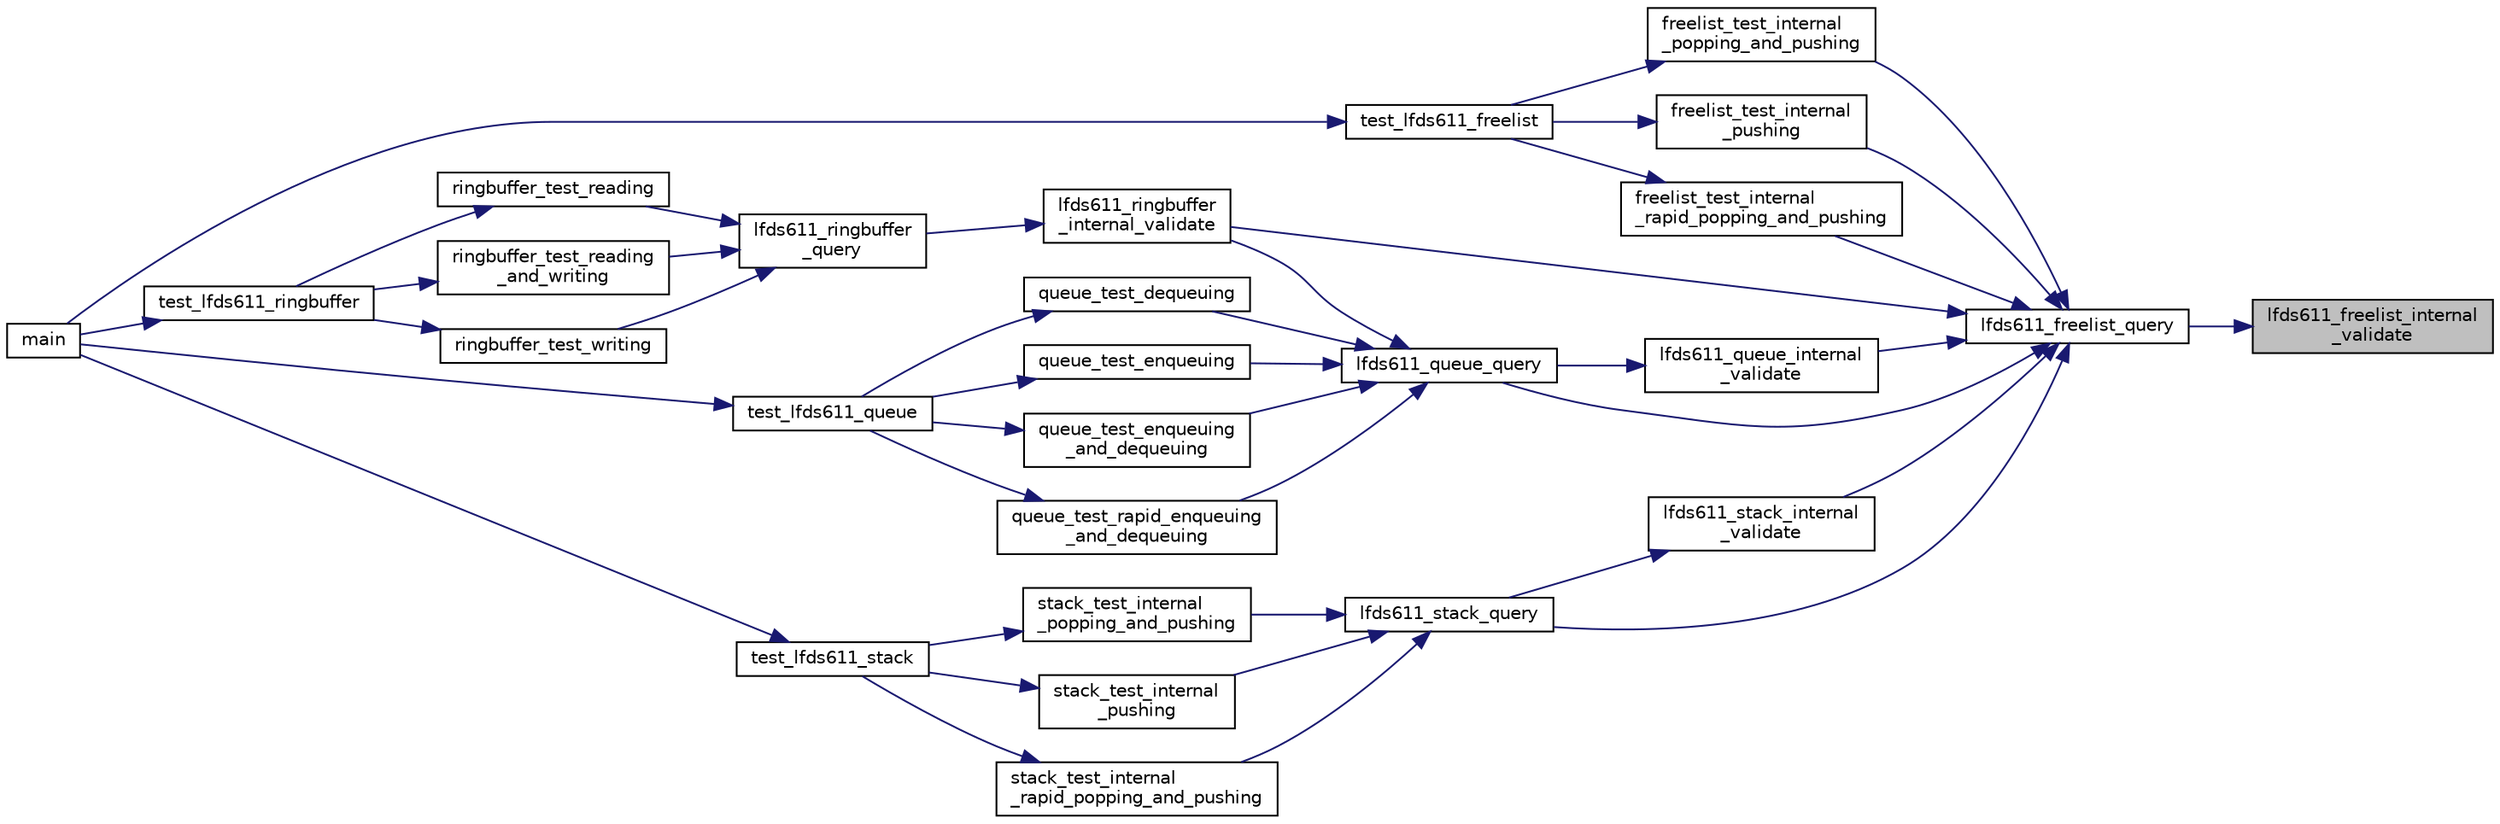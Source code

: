digraph "lfds611_freelist_internal_validate"
{
 // LATEX_PDF_SIZE
  edge [fontname="Helvetica",fontsize="10",labelfontname="Helvetica",labelfontsize="10"];
  node [fontname="Helvetica",fontsize="10",shape=record];
  rankdir="RL";
  Node1 [label="lfds611_freelist_internal\l_validate",height=0.2,width=0.4,color="black", fillcolor="grey75", style="filled", fontcolor="black",tooltip=" "];
  Node1 -> Node2 [dir="back",color="midnightblue",fontsize="10",style="solid",fontname="Helvetica"];
  Node2 [label="lfds611_freelist_query",height=0.2,width=0.4,color="black", fillcolor="white", style="filled",URL="$lfds611__freelist__query_8c.html#ae97f5127029cc5e693e0ca45c1eccefe",tooltip=" "];
  Node2 -> Node3 [dir="back",color="midnightblue",fontsize="10",style="solid",fontname="Helvetica"];
  Node3 [label="freelist_test_internal\l_popping_and_pushing",height=0.2,width=0.4,color="black", fillcolor="white", style="filled",URL="$test__freelist_8c.html#a66449339f8975b98fbe31cc287fa7af1",tooltip=" "];
  Node3 -> Node4 [dir="back",color="midnightblue",fontsize="10",style="solid",fontname="Helvetica"];
  Node4 [label="test_lfds611_freelist",height=0.2,width=0.4,color="black", fillcolor="white", style="filled",URL="$test__freelist_8c.html#a9990f1994c05ae97b213ee0b059d8fc5",tooltip=" "];
  Node4 -> Node5 [dir="back",color="midnightblue",fontsize="10",style="solid",fontname="Helvetica"];
  Node5 [label="main",height=0.2,width=0.4,color="black", fillcolor="white", style="filled",URL="$UTIL_2LFDS_2liblfds6_81_81_2test_2src_2main_8c.html#a3c04138a5bfe5d72780bb7e82a18e627",tooltip=" "];
  Node2 -> Node6 [dir="back",color="midnightblue",fontsize="10",style="solid",fontname="Helvetica"];
  Node6 [label="freelist_test_internal\l_pushing",height=0.2,width=0.4,color="black", fillcolor="white", style="filled",URL="$test__freelist_8c.html#aac1850bdb558429621af572d32bfd592",tooltip=" "];
  Node6 -> Node4 [dir="back",color="midnightblue",fontsize="10",style="solid",fontname="Helvetica"];
  Node2 -> Node7 [dir="back",color="midnightblue",fontsize="10",style="solid",fontname="Helvetica"];
  Node7 [label="freelist_test_internal\l_rapid_popping_and_pushing",height=0.2,width=0.4,color="black", fillcolor="white", style="filled",URL="$test__freelist_8c.html#ac7dac436435acb477b606731ee7084a3",tooltip=" "];
  Node7 -> Node4 [dir="back",color="midnightblue",fontsize="10",style="solid",fontname="Helvetica"];
  Node2 -> Node8 [dir="back",color="midnightblue",fontsize="10",style="solid",fontname="Helvetica"];
  Node8 [label="lfds611_queue_internal\l_validate",height=0.2,width=0.4,color="black", fillcolor="white", style="filled",URL="$lfds611__queue__query_8c.html#a17d53a98ac30de71e087d5c95548209d",tooltip=" "];
  Node8 -> Node9 [dir="back",color="midnightblue",fontsize="10",style="solid",fontname="Helvetica"];
  Node9 [label="lfds611_queue_query",height=0.2,width=0.4,color="black", fillcolor="white", style="filled",URL="$lfds611__queue__query_8c.html#a5d57a28ad0b80bda803ca0b5b06a4e14",tooltip=" "];
  Node9 -> Node10 [dir="back",color="midnightblue",fontsize="10",style="solid",fontname="Helvetica"];
  Node10 [label="lfds611_ringbuffer\l_internal_validate",height=0.2,width=0.4,color="black", fillcolor="white", style="filled",URL="$lfds611__ringbuffer__query_8c.html#ac415eeacb989c475073e3a0010914de0",tooltip=" "];
  Node10 -> Node11 [dir="back",color="midnightblue",fontsize="10",style="solid",fontname="Helvetica"];
  Node11 [label="lfds611_ringbuffer\l_query",height=0.2,width=0.4,color="black", fillcolor="white", style="filled",URL="$lfds611__ringbuffer__query_8c.html#a8f6294e4f98075ba1b185b58ff4ed393",tooltip=" "];
  Node11 -> Node12 [dir="back",color="midnightblue",fontsize="10",style="solid",fontname="Helvetica"];
  Node12 [label="ringbuffer_test_reading",height=0.2,width=0.4,color="black", fillcolor="white", style="filled",URL="$test__ringbuffer_8c.html#acea7fcc1cef012c3a1786ffeb579773d",tooltip=" "];
  Node12 -> Node13 [dir="back",color="midnightblue",fontsize="10",style="solid",fontname="Helvetica"];
  Node13 [label="test_lfds611_ringbuffer",height=0.2,width=0.4,color="black", fillcolor="white", style="filled",URL="$test__ringbuffer_8c.html#a52cca45019fa8713ede0315242dc2639",tooltip=" "];
  Node13 -> Node5 [dir="back",color="midnightblue",fontsize="10",style="solid",fontname="Helvetica"];
  Node11 -> Node14 [dir="back",color="midnightblue",fontsize="10",style="solid",fontname="Helvetica"];
  Node14 [label="ringbuffer_test_reading\l_and_writing",height=0.2,width=0.4,color="black", fillcolor="white", style="filled",URL="$test__ringbuffer_8c.html#ad77615a02be8970a969721763aab3a22",tooltip=" "];
  Node14 -> Node13 [dir="back",color="midnightblue",fontsize="10",style="solid",fontname="Helvetica"];
  Node11 -> Node15 [dir="back",color="midnightblue",fontsize="10",style="solid",fontname="Helvetica"];
  Node15 [label="ringbuffer_test_writing",height=0.2,width=0.4,color="black", fillcolor="white", style="filled",URL="$test__ringbuffer_8c.html#ab6f3a403c6f25abb82a1667bbf40c2e7",tooltip=" "];
  Node15 -> Node13 [dir="back",color="midnightblue",fontsize="10",style="solid",fontname="Helvetica"];
  Node9 -> Node16 [dir="back",color="midnightblue",fontsize="10",style="solid",fontname="Helvetica"];
  Node16 [label="queue_test_dequeuing",height=0.2,width=0.4,color="black", fillcolor="white", style="filled",URL="$test__queue_8c.html#a1290bd1770139c22378c55dc5d9b8033",tooltip=" "];
  Node16 -> Node17 [dir="back",color="midnightblue",fontsize="10",style="solid",fontname="Helvetica"];
  Node17 [label="test_lfds611_queue",height=0.2,width=0.4,color="black", fillcolor="white", style="filled",URL="$test__queue_8c.html#a0017b2d6ba27b4152a4ab66a2e454612",tooltip=" "];
  Node17 -> Node5 [dir="back",color="midnightblue",fontsize="10",style="solid",fontname="Helvetica"];
  Node9 -> Node18 [dir="back",color="midnightblue",fontsize="10",style="solid",fontname="Helvetica"];
  Node18 [label="queue_test_enqueuing",height=0.2,width=0.4,color="black", fillcolor="white", style="filled",URL="$test__queue_8c.html#a13000a3c1ddf073a6c117ad3e613a871",tooltip=" "];
  Node18 -> Node17 [dir="back",color="midnightblue",fontsize="10",style="solid",fontname="Helvetica"];
  Node9 -> Node19 [dir="back",color="midnightblue",fontsize="10",style="solid",fontname="Helvetica"];
  Node19 [label="queue_test_enqueuing\l_and_dequeuing",height=0.2,width=0.4,color="black", fillcolor="white", style="filled",URL="$test__queue_8c.html#a5df673936334ce51cf6f50cc6a27c1a4",tooltip=" "];
  Node19 -> Node17 [dir="back",color="midnightblue",fontsize="10",style="solid",fontname="Helvetica"];
  Node9 -> Node20 [dir="back",color="midnightblue",fontsize="10",style="solid",fontname="Helvetica"];
  Node20 [label="queue_test_rapid_enqueuing\l_and_dequeuing",height=0.2,width=0.4,color="black", fillcolor="white", style="filled",URL="$test__queue_8c.html#a82d3e80b33319e984824639febe139d8",tooltip=" "];
  Node20 -> Node17 [dir="back",color="midnightblue",fontsize="10",style="solid",fontname="Helvetica"];
  Node2 -> Node9 [dir="back",color="midnightblue",fontsize="10",style="solid",fontname="Helvetica"];
  Node2 -> Node10 [dir="back",color="midnightblue",fontsize="10",style="solid",fontname="Helvetica"];
  Node2 -> Node21 [dir="back",color="midnightblue",fontsize="10",style="solid",fontname="Helvetica"];
  Node21 [label="lfds611_stack_internal\l_validate",height=0.2,width=0.4,color="black", fillcolor="white", style="filled",URL="$lfds611__stack__query_8c.html#ab233863ce80d144b793105bdd5ca36bb",tooltip=" "];
  Node21 -> Node22 [dir="back",color="midnightblue",fontsize="10",style="solid",fontname="Helvetica"];
  Node22 [label="lfds611_stack_query",height=0.2,width=0.4,color="black", fillcolor="white", style="filled",URL="$lfds611__stack__query_8c.html#a3b589663d220caf9cd2b1ba639f55c70",tooltip=" "];
  Node22 -> Node23 [dir="back",color="midnightblue",fontsize="10",style="solid",fontname="Helvetica"];
  Node23 [label="stack_test_internal\l_popping_and_pushing",height=0.2,width=0.4,color="black", fillcolor="white", style="filled",URL="$test__stack_8c.html#a07ce640033aa9942936c5f8487caa16d",tooltip=" "];
  Node23 -> Node24 [dir="back",color="midnightblue",fontsize="10",style="solid",fontname="Helvetica"];
  Node24 [label="test_lfds611_stack",height=0.2,width=0.4,color="black", fillcolor="white", style="filled",URL="$test__stack_8c.html#abd4ca1201484a92bad5abf57fd14eef0",tooltip=" "];
  Node24 -> Node5 [dir="back",color="midnightblue",fontsize="10",style="solid",fontname="Helvetica"];
  Node22 -> Node25 [dir="back",color="midnightblue",fontsize="10",style="solid",fontname="Helvetica"];
  Node25 [label="stack_test_internal\l_pushing",height=0.2,width=0.4,color="black", fillcolor="white", style="filled",URL="$test__stack_8c.html#a8ea8432c009448f8fe94c3d3dd87f6d5",tooltip=" "];
  Node25 -> Node24 [dir="back",color="midnightblue",fontsize="10",style="solid",fontname="Helvetica"];
  Node22 -> Node26 [dir="back",color="midnightblue",fontsize="10",style="solid",fontname="Helvetica"];
  Node26 [label="stack_test_internal\l_rapid_popping_and_pushing",height=0.2,width=0.4,color="black", fillcolor="white", style="filled",URL="$test__stack_8c.html#aad478047cc246905b13310c9b4aa83b1",tooltip=" "];
  Node26 -> Node24 [dir="back",color="midnightblue",fontsize="10",style="solid",fontname="Helvetica"];
  Node2 -> Node22 [dir="back",color="midnightblue",fontsize="10",style="solid",fontname="Helvetica"];
}
